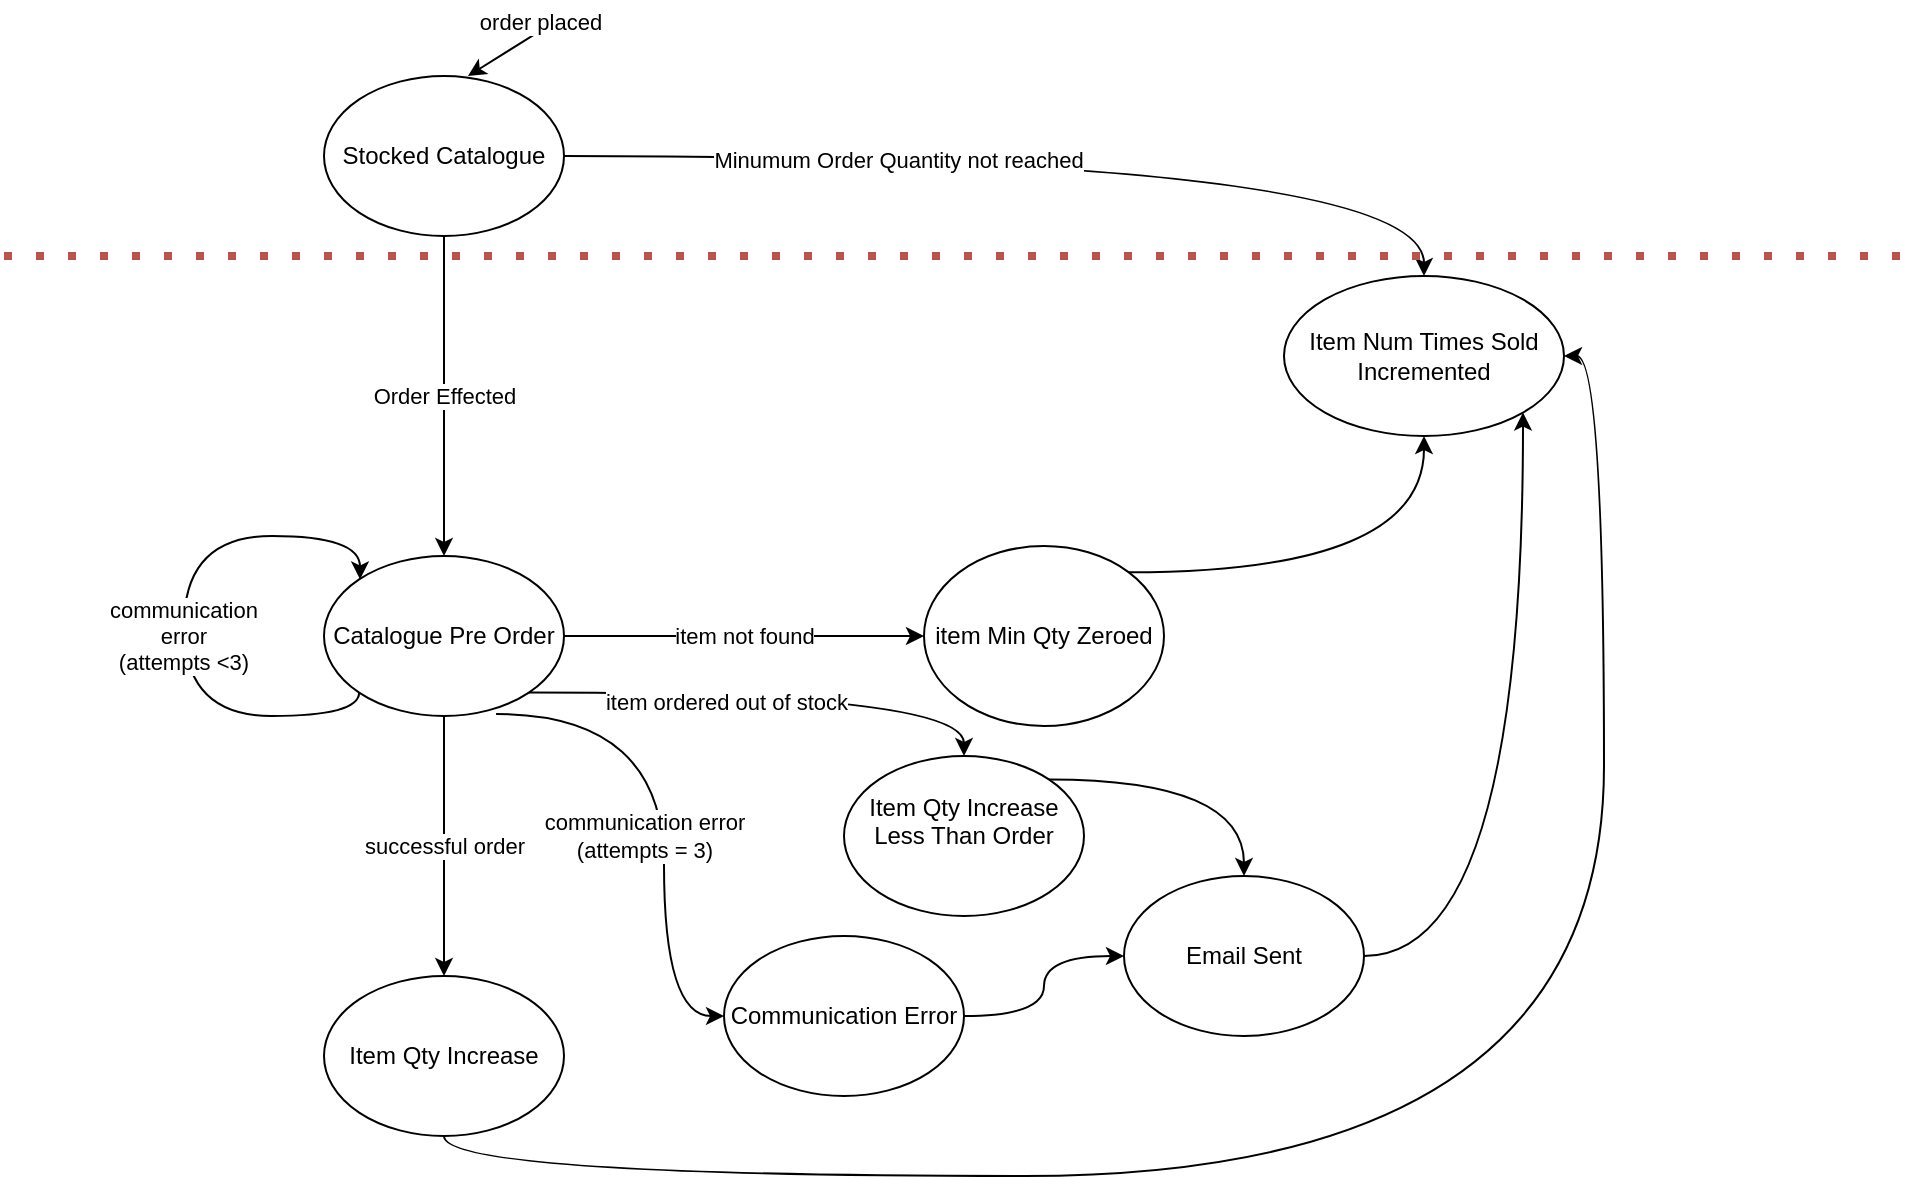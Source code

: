 <mxfile version="14.4.2" type="device"><diagram id="JMeollabSR2dqSiBon5Y" name="Page-1"><mxGraphModel dx="2090" dy="1789" grid="1" gridSize="10" guides="1" tooltips="1" connect="1" arrows="1" fold="1" page="1" pageScale="1" pageWidth="850" pageHeight="1100" math="0" shadow="0"><root><mxCell id="0"/><mxCell id="1" parent="0"/><mxCell id="rGqcPWcbvVZuG7AuATMU-1" value="" style="endArrow=classic;html=1;entryX=0.6;entryY=0;entryDx=0;entryDy=0;entryPerimeter=0;" parent="1" edge="1" target="0oZk1YYYuTjQ0ux7OFed-5"><mxGeometry width="50" height="50" relative="1" as="geometry"><mxPoint x="150" y="-80" as="sourcePoint"/><mxPoint x="80" y="20" as="targetPoint"/></mxGeometry></mxCell><mxCell id="rGqcPWcbvVZuG7AuATMU-2" value="order placed" style="edgeLabel;html=1;align=center;verticalAlign=middle;resizable=0;points=[];" parent="rGqcPWcbvVZuG7AuATMU-1" vertex="1" connectable="0"><mxGeometry x="-0.174" y="5" relative="1" as="geometry"><mxPoint x="4.58" y="-13.83" as="offset"/></mxGeometry></mxCell><mxCell id="rGqcPWcbvVZuG7AuATMU-5" value="successful order" style="edgeStyle=orthogonalEdgeStyle;rounded=0;orthogonalLoop=1;jettySize=auto;html=1;exitX=0.5;exitY=1;exitDx=0;exitDy=0;" parent="1" source="rGqcPWcbvVZuG7AuATMU-3" target="rGqcPWcbvVZuG7AuATMU-4" edge="1"><mxGeometry relative="1" as="geometry"/></mxCell><mxCell id="rGqcPWcbvVZuG7AuATMU-7" value="item not found" style="edgeStyle=orthogonalEdgeStyle;rounded=0;orthogonalLoop=1;jettySize=auto;html=1;exitX=1;exitY=0.5;exitDx=0;exitDy=0;entryX=0;entryY=0.5;entryDx=0;entryDy=0;" parent="1" source="rGqcPWcbvVZuG7AuATMU-3" target="rGqcPWcbvVZuG7AuATMU-6" edge="1"><mxGeometry relative="1" as="geometry"/></mxCell><mxCell id="rGqcPWcbvVZuG7AuATMU-8" value="&lt;span style=&quot;color: rgba(0 , 0 , 0 , 0) ; font-family: monospace ; font-size: 0px ; background-color: rgb(248 , 249 , 250)&quot;&gt;%3CmxGraphModel%3E%3Croot%3E%3CmxCell%20id%3D%220%22%2F%3E%3CmxCell%20id%3D%221%22%20parent%3D%220%22%2F%3E%3CmxCell%20id%3D%222%22%20value%3D%22item%20not%20found%22%20style%3D%22edgeLabel%3Bhtml%3D1%3Balign%3Dcenter%3BverticalAlign%3Dmiddle%3Bresizable%3D0%3Bpoints%3D%5B%5D%3B%22%20vertex%3D%221%22%20connectable%3D%220%22%20parent%3D%221%22%3E%3CmxGeometry%20x%3D%22231.425%22%20y%3D%22260.001%22%20as%3D%22geometry%22%2F%3E%3C%2FmxCell%3E%3C%2Froot%3E%3C%2FmxGraphModel%3E&lt;/span&gt;" style="edgeLabel;html=1;align=center;verticalAlign=middle;resizable=0;points=[];" parent="rGqcPWcbvVZuG7AuATMU-7" vertex="1" connectable="0"><mxGeometry x="-0.211" y="4" relative="1" as="geometry"><mxPoint as="offset"/></mxGeometry></mxCell><mxCell id="rGqcPWcbvVZuG7AuATMU-12" style="edgeStyle=orthogonalEdgeStyle;curved=1;rounded=0;orthogonalLoop=1;jettySize=auto;html=1;exitX=1;exitY=1;exitDx=0;exitDy=0;" parent="1" source="rGqcPWcbvVZuG7AuATMU-3" target="rGqcPWcbvVZuG7AuATMU-11" edge="1"><mxGeometry relative="1" as="geometry"/></mxCell><mxCell id="0oZk1YYYuTjQ0ux7OFed-10" value="item ordered out of stock" style="edgeLabel;html=1;align=center;verticalAlign=middle;resizable=0;points=[];" vertex="1" connectable="0" parent="rGqcPWcbvVZuG7AuATMU-12"><mxGeometry x="-0.209" y="-4" relative="1" as="geometry"><mxPoint as="offset"/></mxGeometry></mxCell><mxCell id="rGqcPWcbvVZuG7AuATMU-19" style="edgeStyle=orthogonalEdgeStyle;curved=1;rounded=0;orthogonalLoop=1;jettySize=auto;html=1;entryX=0.5;entryY=0;entryDx=0;entryDy=0;" parent="1" source="0oZk1YYYuTjQ0ux7OFed-5" target="rGqcPWcbvVZuG7AuATMU-15" edge="1"><mxGeometry relative="1" as="geometry"><Array as="points"><mxPoint x="580" y="-10"/></Array><mxPoint x="160" y="60" as="sourcePoint"/></mxGeometry></mxCell><mxCell id="0oZk1YYYuTjQ0ux7OFed-7" value="Minumum Order Quantity not reached" style="edgeLabel;html=1;align=center;verticalAlign=middle;resizable=0;points=[];" vertex="1" connectable="0" parent="rGqcPWcbvVZuG7AuATMU-19"><mxGeometry x="-0.318" y="-2" relative="1" as="geometry"><mxPoint as="offset"/></mxGeometry></mxCell><mxCell id="0oZk1YYYuTjQ0ux7OFed-2" style="edgeStyle=orthogonalEdgeStyle;rounded=0;orthogonalLoop=1;jettySize=auto;html=1;exitX=0.717;exitY=0.988;exitDx=0;exitDy=0;curved=1;exitPerimeter=0;entryX=0;entryY=0.5;entryDx=0;entryDy=0;" edge="1" parent="1" source="rGqcPWcbvVZuG7AuATMU-3" target="0oZk1YYYuTjQ0ux7OFed-11"><mxGeometry relative="1" as="geometry"><mxPoint x="230" y="384" as="targetPoint"/><Array as="points"><mxPoint x="200" y="269"/><mxPoint x="200" y="420"/></Array></mxGeometry></mxCell><mxCell id="0oZk1YYYuTjQ0ux7OFed-4" value="communication error&lt;br&gt;(attempts = 3)" style="edgeLabel;html=1;align=center;verticalAlign=middle;resizable=0;points=[];" vertex="1" connectable="0" parent="0oZk1YYYuTjQ0ux7OFed-2"><mxGeometry x="-0.211" y="19" relative="1" as="geometry"><mxPoint x="-29" y="39.96" as="offset"/></mxGeometry></mxCell><mxCell id="rGqcPWcbvVZuG7AuATMU-3" value="Catalogue Pre Order" style="ellipse;whiteSpace=wrap;html=1;" parent="1" vertex="1"><mxGeometry x="30" y="190" width="120" height="80" as="geometry"/></mxCell><mxCell id="rGqcPWcbvVZuG7AuATMU-18" style="edgeStyle=orthogonalEdgeStyle;curved=1;rounded=0;orthogonalLoop=1;jettySize=auto;html=1;exitX=0.5;exitY=1;exitDx=0;exitDy=0;entryX=1;entryY=0.5;entryDx=0;entryDy=0;" parent="1" source="rGqcPWcbvVZuG7AuATMU-4" target="rGqcPWcbvVZuG7AuATMU-15" edge="1"><mxGeometry relative="1" as="geometry"/></mxCell><mxCell id="rGqcPWcbvVZuG7AuATMU-4" value="Item Qty Increase" style="ellipse;whiteSpace=wrap;html=1;" parent="1" vertex="1"><mxGeometry x="30" y="400" width="120" height="80" as="geometry"/></mxCell><mxCell id="rGqcPWcbvVZuG7AuATMU-16" style="edgeStyle=orthogonalEdgeStyle;curved=1;rounded=0;orthogonalLoop=1;jettySize=auto;html=1;exitX=1;exitY=0;exitDx=0;exitDy=0;entryX=0.5;entryY=1;entryDx=0;entryDy=0;" parent="1" source="rGqcPWcbvVZuG7AuATMU-6" target="rGqcPWcbvVZuG7AuATMU-15" edge="1"><mxGeometry relative="1" as="geometry"/></mxCell><mxCell id="rGqcPWcbvVZuG7AuATMU-6" value="item Min Qty Zeroed" style="ellipse;whiteSpace=wrap;html=1;" parent="1" vertex="1"><mxGeometry x="330" y="185" width="120" height="90" as="geometry"/></mxCell><mxCell id="rGqcPWcbvVZuG7AuATMU-10" value="" style="endArrow=classic;html=1;edgeStyle=orthogonalEdgeStyle;curved=1;exitX=0;exitY=1;exitDx=0;exitDy=0;entryX=0;entryY=0;entryDx=0;entryDy=0;" parent="1" source="rGqcPWcbvVZuG7AuATMU-3" target="rGqcPWcbvVZuG7AuATMU-3" edge="1"><mxGeometry width="50" height="50" relative="1" as="geometry"><mxPoint x="-50" y="220" as="sourcePoint"/><mxPoint x="-32.426" y="191.716" as="targetPoint"/><Array as="points"><mxPoint x="48" y="270"/><mxPoint x="-40" y="270"/><mxPoint x="-40" y="180"/><mxPoint x="48" y="180"/><mxPoint x="48" y="202"/></Array></mxGeometry></mxCell><mxCell id="rGqcPWcbvVZuG7AuATMU-14" value="communication&amp;nbsp;&lt;br&gt;error&amp;nbsp;&lt;br&gt;(attempts &amp;lt;3)&amp;nbsp;" style="edgeLabel;html=1;align=center;verticalAlign=middle;resizable=0;points=[];" parent="rGqcPWcbvVZuG7AuATMU-10" vertex="1" connectable="0"><mxGeometry x="0.49" y="-10" relative="1" as="geometry"><mxPoint x="-32.68" y="40" as="offset"/></mxGeometry></mxCell><mxCell id="0oZk1YYYuTjQ0ux7OFed-3" style="edgeStyle=orthogonalEdgeStyle;curved=1;rounded=0;orthogonalLoop=1;jettySize=auto;html=1;exitX=1;exitY=0;exitDx=0;exitDy=0;entryX=0.5;entryY=0;entryDx=0;entryDy=0;" edge="1" parent="1" source="rGqcPWcbvVZuG7AuATMU-11" target="0oZk1YYYuTjQ0ux7OFed-1"><mxGeometry relative="1" as="geometry"/></mxCell><mxCell id="rGqcPWcbvVZuG7AuATMU-11" value="Item Qty Increase Less Than Order&lt;br&gt;&amp;nbsp;" style="ellipse;whiteSpace=wrap;html=1;" parent="1" vertex="1"><mxGeometry x="290" y="290" width="120" height="80" as="geometry"/></mxCell><mxCell id="rGqcPWcbvVZuG7AuATMU-15" value="Item Num Times Sold Incremented" style="ellipse;whiteSpace=wrap;html=1;" parent="1" vertex="1"><mxGeometry x="510" y="50" width="140" height="80" as="geometry"/></mxCell><mxCell id="0oZk1YYYuTjQ0ux7OFed-8" style="edgeStyle=orthogonalEdgeStyle;curved=1;rounded=0;orthogonalLoop=1;jettySize=auto;html=1;exitX=1;exitY=0.5;exitDx=0;exitDy=0;entryX=1;entryY=1;entryDx=0;entryDy=0;" edge="1" parent="1" source="0oZk1YYYuTjQ0ux7OFed-1" target="rGqcPWcbvVZuG7AuATMU-15"><mxGeometry relative="1" as="geometry"/></mxCell><mxCell id="0oZk1YYYuTjQ0ux7OFed-1" value="Email Sent" style="ellipse;whiteSpace=wrap;html=1;" vertex="1" parent="1"><mxGeometry x="430" y="350" width="120" height="80" as="geometry"/></mxCell><mxCell id="0oZk1YYYuTjQ0ux7OFed-6" value="Order Effected" style="edgeStyle=orthogonalEdgeStyle;curved=1;rounded=0;orthogonalLoop=1;jettySize=auto;html=1;exitX=0.5;exitY=1;exitDx=0;exitDy=0;" edge="1" parent="1" source="0oZk1YYYuTjQ0ux7OFed-5" target="rGqcPWcbvVZuG7AuATMU-3"><mxGeometry relative="1" as="geometry"/></mxCell><mxCell id="0oZk1YYYuTjQ0ux7OFed-5" value="Stocked Catalogue" style="ellipse;whiteSpace=wrap;html=1;" vertex="1" parent="1"><mxGeometry x="30" y="-50" width="120" height="80" as="geometry"/></mxCell><mxCell id="0oZk1YYYuTjQ0ux7OFed-12" style="edgeStyle=orthogonalEdgeStyle;curved=1;rounded=0;orthogonalLoop=1;jettySize=auto;html=1;exitX=1;exitY=0.5;exitDx=0;exitDy=0;" edge="1" parent="1" source="0oZk1YYYuTjQ0ux7OFed-11" target="0oZk1YYYuTjQ0ux7OFed-1"><mxGeometry relative="1" as="geometry"/></mxCell><mxCell id="0oZk1YYYuTjQ0ux7OFed-11" value="Communication Error" style="ellipse;whiteSpace=wrap;html=1;" vertex="1" parent="1"><mxGeometry x="230" y="380" width="120" height="80" as="geometry"/></mxCell><mxCell id="0oZk1YYYuTjQ0ux7OFed-14" value="" style="endArrow=none;dashed=1;html=1;dashPattern=1 3;strokeWidth=4;fillColor=#f8cecc;strokeColor=#b85450;" edge="1" parent="1"><mxGeometry width="50" height="50" relative="1" as="geometry"><mxPoint x="-130" y="40" as="sourcePoint"/><mxPoint x="820" y="40" as="targetPoint"/></mxGeometry></mxCell></root></mxGraphModel></diagram></mxfile>